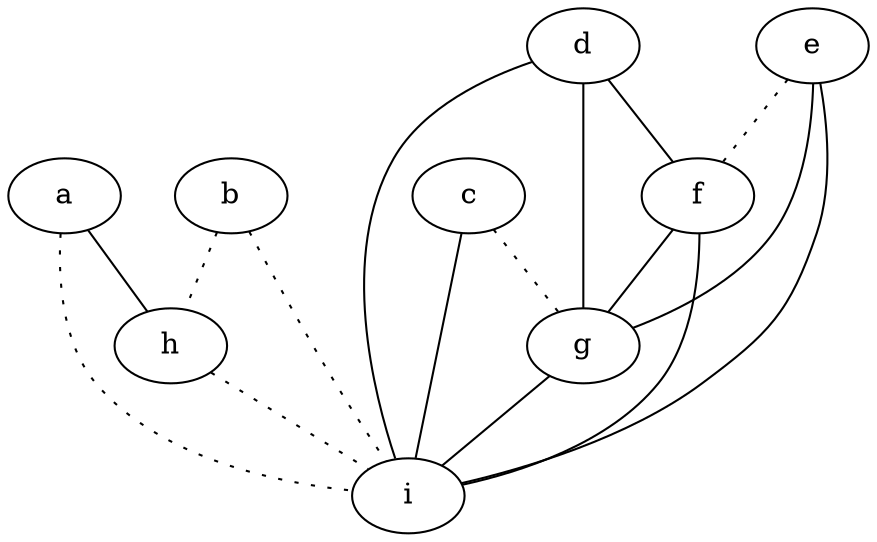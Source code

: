 graph {
a -- h;
a -- i [style=dotted];
b -- h [style=dotted];
b -- i [style=dotted];
c -- g [style=dotted];
c -- i;
d -- f;
d -- g;
d -- i;
e -- f [style=dotted];
e -- g;
e -- i;
f -- g;
f -- i;
g -- i;
h -- i [style=dotted];
}
